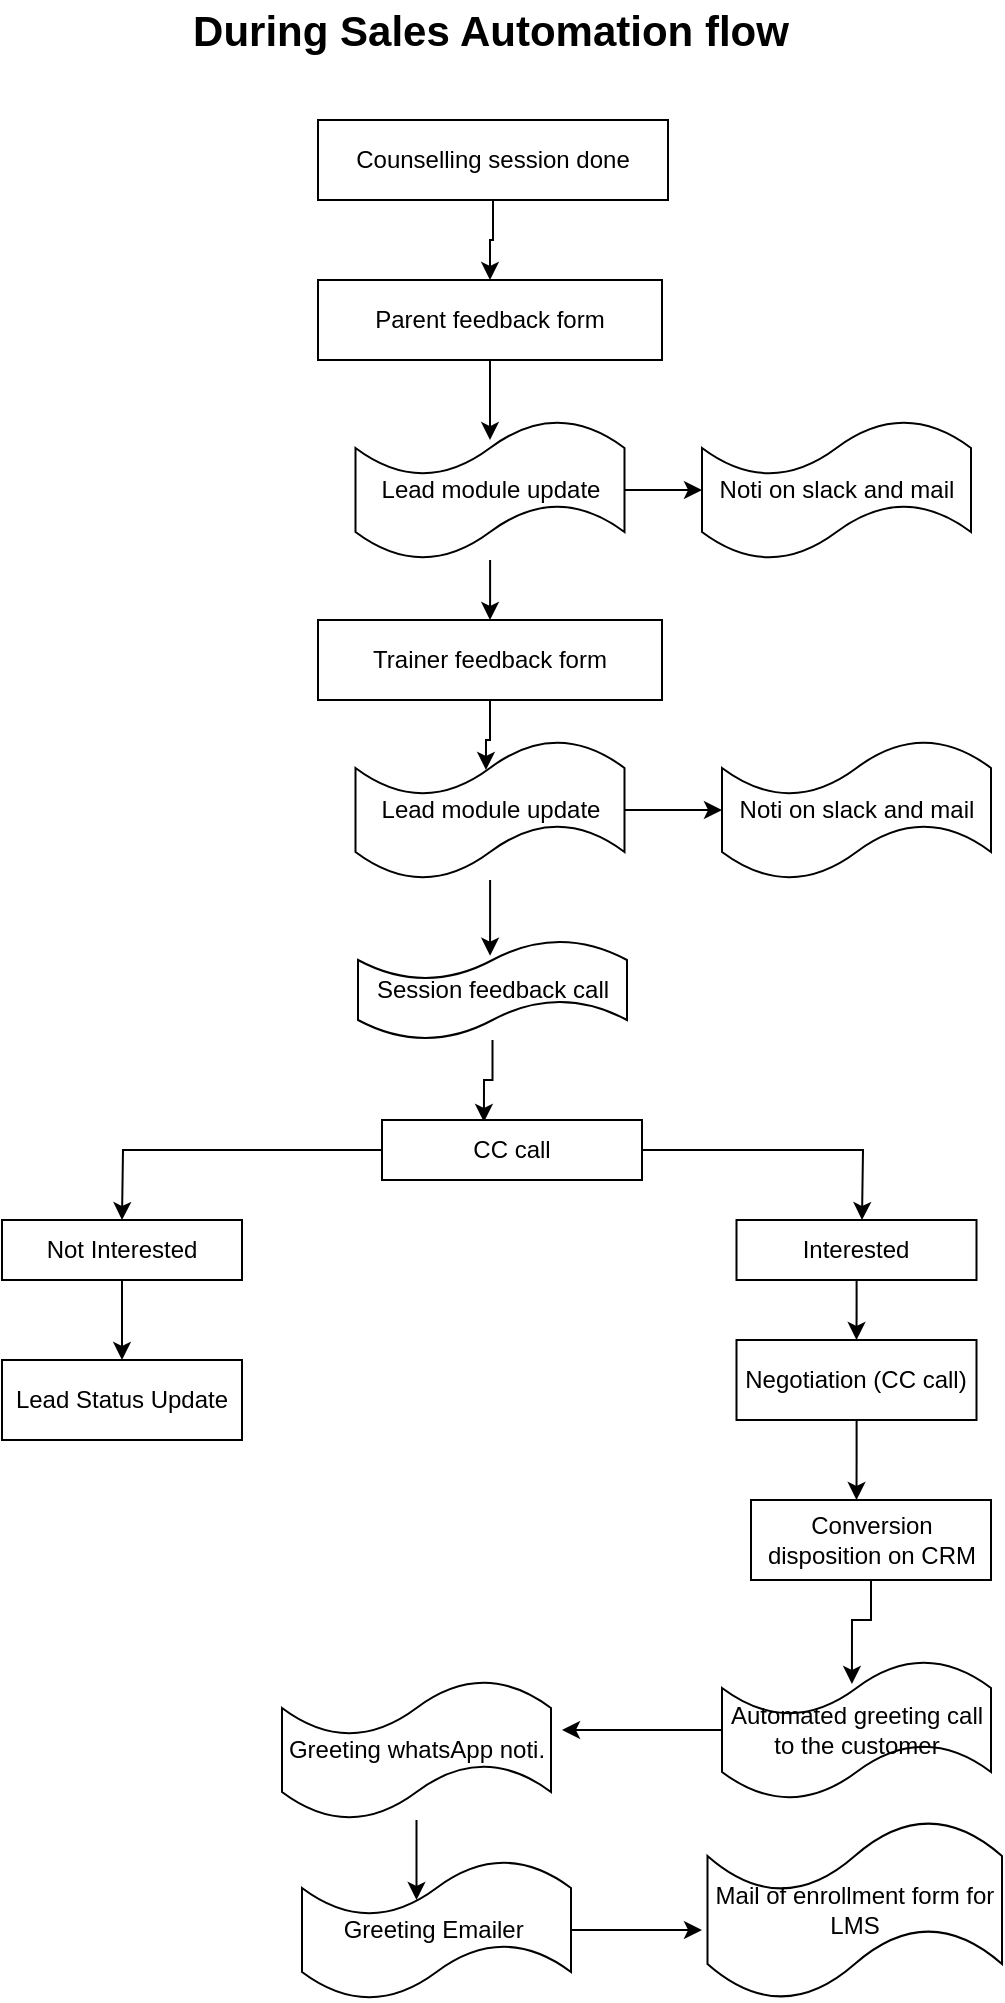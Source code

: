 <mxfile version="15.5.8" type="github">
  <diagram id="k83qkPnssDTLg9fUi3y-" name="Page-1">
    <mxGraphModel dx="868" dy="482" grid="1" gridSize="10" guides="1" tooltips="1" connect="1" arrows="1" fold="1" page="1" pageScale="1" pageWidth="850" pageHeight="1100" math="0" shadow="0">
      <root>
        <mxCell id="0" />
        <mxCell id="1" parent="0" />
        <mxCell id="mTMwC-vl9moWvbUFObzc-5" style="edgeStyle=orthogonalEdgeStyle;rounded=0;orthogonalLoop=1;jettySize=auto;html=1;entryX=0.5;entryY=0;entryDx=0;entryDy=0;" edge="1" parent="1" source="mTMwC-vl9moWvbUFObzc-1" target="mTMwC-vl9moWvbUFObzc-4">
          <mxGeometry relative="1" as="geometry" />
        </mxCell>
        <mxCell id="mTMwC-vl9moWvbUFObzc-1" value="Counselling session done" style="rounded=0;whiteSpace=wrap;html=1;" vertex="1" parent="1">
          <mxGeometry x="338" y="70" width="175" height="40" as="geometry" />
        </mxCell>
        <mxCell id="mTMwC-vl9moWvbUFObzc-7" style="edgeStyle=orthogonalEdgeStyle;rounded=0;orthogonalLoop=1;jettySize=auto;html=1;" edge="1" parent="1" source="mTMwC-vl9moWvbUFObzc-2">
          <mxGeometry relative="1" as="geometry">
            <mxPoint x="530" y="255" as="targetPoint" />
          </mxGeometry>
        </mxCell>
        <mxCell id="mTMwC-vl9moWvbUFObzc-9" style="edgeStyle=orthogonalEdgeStyle;rounded=0;orthogonalLoop=1;jettySize=auto;html=1;" edge="1" parent="1" source="mTMwC-vl9moWvbUFObzc-2">
          <mxGeometry relative="1" as="geometry">
            <mxPoint x="424" y="320" as="targetPoint" />
          </mxGeometry>
        </mxCell>
        <mxCell id="mTMwC-vl9moWvbUFObzc-2" value="Lead module update" style="shape=tape;whiteSpace=wrap;html=1;" vertex="1" parent="1">
          <mxGeometry x="356.75" y="220" width="134.5" height="70" as="geometry" />
        </mxCell>
        <mxCell id="mTMwC-vl9moWvbUFObzc-6" style="edgeStyle=orthogonalEdgeStyle;rounded=0;orthogonalLoop=1;jettySize=auto;html=1;entryX=0.5;entryY=0.143;entryDx=0;entryDy=0;entryPerimeter=0;" edge="1" parent="1" source="mTMwC-vl9moWvbUFObzc-4" target="mTMwC-vl9moWvbUFObzc-2">
          <mxGeometry relative="1" as="geometry" />
        </mxCell>
        <mxCell id="mTMwC-vl9moWvbUFObzc-4" value="Parent feedback form" style="rounded=0;whiteSpace=wrap;html=1;" vertex="1" parent="1">
          <mxGeometry x="338" y="150" width="172" height="40" as="geometry" />
        </mxCell>
        <mxCell id="mTMwC-vl9moWvbUFObzc-8" value="Noti on slack and mail" style="shape=tape;whiteSpace=wrap;html=1;" vertex="1" parent="1">
          <mxGeometry x="530" y="220" width="134.5" height="70" as="geometry" />
        </mxCell>
        <mxCell id="mTMwC-vl9moWvbUFObzc-13" style="edgeStyle=orthogonalEdgeStyle;rounded=0;orthogonalLoop=1;jettySize=auto;html=1;entryX=0.485;entryY=0.214;entryDx=0;entryDy=0;entryPerimeter=0;" edge="1" parent="1" source="mTMwC-vl9moWvbUFObzc-11" target="mTMwC-vl9moWvbUFObzc-12">
          <mxGeometry relative="1" as="geometry" />
        </mxCell>
        <mxCell id="mTMwC-vl9moWvbUFObzc-11" value="Trainer feedback form" style="rounded=0;whiteSpace=wrap;html=1;" vertex="1" parent="1">
          <mxGeometry x="338" y="320" width="172" height="40" as="geometry" />
        </mxCell>
        <mxCell id="mTMwC-vl9moWvbUFObzc-15" style="edgeStyle=orthogonalEdgeStyle;rounded=0;orthogonalLoop=1;jettySize=auto;html=1;entryX=0;entryY=0.5;entryDx=0;entryDy=0;entryPerimeter=0;" edge="1" parent="1" source="mTMwC-vl9moWvbUFObzc-12" target="mTMwC-vl9moWvbUFObzc-14">
          <mxGeometry relative="1" as="geometry" />
        </mxCell>
        <mxCell id="mTMwC-vl9moWvbUFObzc-17" style="edgeStyle=orthogonalEdgeStyle;rounded=0;orthogonalLoop=1;jettySize=auto;html=1;entryX=0.491;entryY=0.157;entryDx=0;entryDy=0;entryPerimeter=0;" edge="1" parent="1" source="mTMwC-vl9moWvbUFObzc-12" target="mTMwC-vl9moWvbUFObzc-16">
          <mxGeometry relative="1" as="geometry" />
        </mxCell>
        <mxCell id="mTMwC-vl9moWvbUFObzc-12" value="Lead module update" style="shape=tape;whiteSpace=wrap;html=1;" vertex="1" parent="1">
          <mxGeometry x="356.75" y="380" width="134.5" height="70" as="geometry" />
        </mxCell>
        <mxCell id="mTMwC-vl9moWvbUFObzc-14" value="Noti on slack and mail" style="shape=tape;whiteSpace=wrap;html=1;" vertex="1" parent="1">
          <mxGeometry x="540" y="380" width="134.5" height="70" as="geometry" />
        </mxCell>
        <mxCell id="mTMwC-vl9moWvbUFObzc-19" style="edgeStyle=orthogonalEdgeStyle;rounded=0;orthogonalLoop=1;jettySize=auto;html=1;entryX=0.392;entryY=0.033;entryDx=0;entryDy=0;entryPerimeter=0;" edge="1" parent="1" source="mTMwC-vl9moWvbUFObzc-16" target="mTMwC-vl9moWvbUFObzc-18">
          <mxGeometry relative="1" as="geometry" />
        </mxCell>
        <mxCell id="mTMwC-vl9moWvbUFObzc-16" value="Session feedback call" style="shape=tape;whiteSpace=wrap;html=1;" vertex="1" parent="1">
          <mxGeometry x="358" y="480" width="134.5" height="50" as="geometry" />
        </mxCell>
        <mxCell id="mTMwC-vl9moWvbUFObzc-20" style="edgeStyle=orthogonalEdgeStyle;rounded=0;orthogonalLoop=1;jettySize=auto;html=1;" edge="1" parent="1" source="mTMwC-vl9moWvbUFObzc-18">
          <mxGeometry relative="1" as="geometry">
            <mxPoint x="240" y="620" as="targetPoint" />
          </mxGeometry>
        </mxCell>
        <mxCell id="mTMwC-vl9moWvbUFObzc-21" style="edgeStyle=orthogonalEdgeStyle;rounded=0;orthogonalLoop=1;jettySize=auto;html=1;" edge="1" parent="1" source="mTMwC-vl9moWvbUFObzc-18">
          <mxGeometry relative="1" as="geometry">
            <mxPoint x="610" y="620" as="targetPoint" />
          </mxGeometry>
        </mxCell>
        <mxCell id="mTMwC-vl9moWvbUFObzc-18" value="CC call" style="rounded=0;whiteSpace=wrap;html=1;" vertex="1" parent="1">
          <mxGeometry x="370" y="570" width="130" height="30" as="geometry" />
        </mxCell>
        <mxCell id="mTMwC-vl9moWvbUFObzc-24" style="edgeStyle=orthogonalEdgeStyle;rounded=0;orthogonalLoop=1;jettySize=auto;html=1;" edge="1" parent="1" source="mTMwC-vl9moWvbUFObzc-22">
          <mxGeometry relative="1" as="geometry">
            <mxPoint x="240" y="690" as="targetPoint" />
          </mxGeometry>
        </mxCell>
        <mxCell id="mTMwC-vl9moWvbUFObzc-22" value="Not Interested" style="rounded=0;whiteSpace=wrap;html=1;" vertex="1" parent="1">
          <mxGeometry x="180" y="620" width="120" height="30" as="geometry" />
        </mxCell>
        <mxCell id="mTMwC-vl9moWvbUFObzc-27" style="edgeStyle=orthogonalEdgeStyle;rounded=0;orthogonalLoop=1;jettySize=auto;html=1;entryX=0.5;entryY=0;entryDx=0;entryDy=0;" edge="1" parent="1" source="mTMwC-vl9moWvbUFObzc-23" target="mTMwC-vl9moWvbUFObzc-26">
          <mxGeometry relative="1" as="geometry" />
        </mxCell>
        <mxCell id="mTMwC-vl9moWvbUFObzc-23" value="Interested" style="rounded=0;whiteSpace=wrap;html=1;" vertex="1" parent="1">
          <mxGeometry x="547.25" y="620" width="120" height="30" as="geometry" />
        </mxCell>
        <mxCell id="mTMwC-vl9moWvbUFObzc-25" value="Lead Status Update" style="rounded=0;whiteSpace=wrap;html=1;" vertex="1" parent="1">
          <mxGeometry x="180" y="690" width="120" height="40" as="geometry" />
        </mxCell>
        <mxCell id="mTMwC-vl9moWvbUFObzc-28" style="edgeStyle=orthogonalEdgeStyle;rounded=0;orthogonalLoop=1;jettySize=auto;html=1;" edge="1" parent="1" source="mTMwC-vl9moWvbUFObzc-26">
          <mxGeometry relative="1" as="geometry">
            <mxPoint x="607.25" y="760" as="targetPoint" />
          </mxGeometry>
        </mxCell>
        <mxCell id="mTMwC-vl9moWvbUFObzc-26" value="Negotiation (CC call)" style="rounded=0;whiteSpace=wrap;html=1;" vertex="1" parent="1">
          <mxGeometry x="547.25" y="680" width="120" height="40" as="geometry" />
        </mxCell>
        <mxCell id="mTMwC-vl9moWvbUFObzc-33" style="edgeStyle=orthogonalEdgeStyle;rounded=0;orthogonalLoop=1;jettySize=auto;html=1;" edge="1" parent="1" source="mTMwC-vl9moWvbUFObzc-29">
          <mxGeometry relative="1" as="geometry">
            <mxPoint x="460" y="875" as="targetPoint" />
          </mxGeometry>
        </mxCell>
        <mxCell id="mTMwC-vl9moWvbUFObzc-29" value="Automated greeting call to the customer" style="shape=tape;whiteSpace=wrap;html=1;" vertex="1" parent="1">
          <mxGeometry x="540" y="840" width="134.5" height="70" as="geometry" />
        </mxCell>
        <mxCell id="mTMwC-vl9moWvbUFObzc-32" style="edgeStyle=orthogonalEdgeStyle;rounded=0;orthogonalLoop=1;jettySize=auto;html=1;entryX=0.483;entryY=0.171;entryDx=0;entryDy=0;entryPerimeter=0;" edge="1" parent="1" source="mTMwC-vl9moWvbUFObzc-31" target="mTMwC-vl9moWvbUFObzc-29">
          <mxGeometry relative="1" as="geometry" />
        </mxCell>
        <mxCell id="mTMwC-vl9moWvbUFObzc-31" value="Conversion disposition on CRM" style="rounded=0;whiteSpace=wrap;html=1;" vertex="1" parent="1">
          <mxGeometry x="554.5" y="760" width="120" height="40" as="geometry" />
        </mxCell>
        <mxCell id="mTMwC-vl9moWvbUFObzc-35" style="edgeStyle=orthogonalEdgeStyle;rounded=0;orthogonalLoop=1;jettySize=auto;html=1;" edge="1" parent="1" source="mTMwC-vl9moWvbUFObzc-34">
          <mxGeometry relative="1" as="geometry">
            <mxPoint x="387.25" y="960" as="targetPoint" />
          </mxGeometry>
        </mxCell>
        <mxCell id="mTMwC-vl9moWvbUFObzc-34" value="Greeting whatsApp noti." style="shape=tape;whiteSpace=wrap;html=1;" vertex="1" parent="1">
          <mxGeometry x="320" y="850" width="134.5" height="70" as="geometry" />
        </mxCell>
        <mxCell id="mTMwC-vl9moWvbUFObzc-37" style="edgeStyle=orthogonalEdgeStyle;rounded=0;orthogonalLoop=1;jettySize=auto;html=1;" edge="1" parent="1" source="mTMwC-vl9moWvbUFObzc-36">
          <mxGeometry relative="1" as="geometry">
            <mxPoint x="530" y="975" as="targetPoint" />
          </mxGeometry>
        </mxCell>
        <mxCell id="mTMwC-vl9moWvbUFObzc-36" value="Greeting Emailer&amp;nbsp;" style="shape=tape;whiteSpace=wrap;html=1;" vertex="1" parent="1">
          <mxGeometry x="330" y="940" width="134.5" height="70" as="geometry" />
        </mxCell>
        <mxCell id="mTMwC-vl9moWvbUFObzc-38" value="Mail of enrollment form for LMS" style="shape=tape;whiteSpace=wrap;html=1;" vertex="1" parent="1">
          <mxGeometry x="532.75" y="920" width="147.25" height="90" as="geometry" />
        </mxCell>
        <mxCell id="mTMwC-vl9moWvbUFObzc-39" value="&lt;b style=&quot;font-size: 21px;&quot;&gt;During Sales Automation flow&lt;/b&gt;" style="text;html=1;strokeColor=none;fillColor=none;align=center;verticalAlign=middle;whiteSpace=wrap;rounded=0;fontSize=21;" vertex="1" parent="1">
          <mxGeometry x="271.5" y="10" width="305" height="30" as="geometry" />
        </mxCell>
      </root>
    </mxGraphModel>
  </diagram>
</mxfile>
